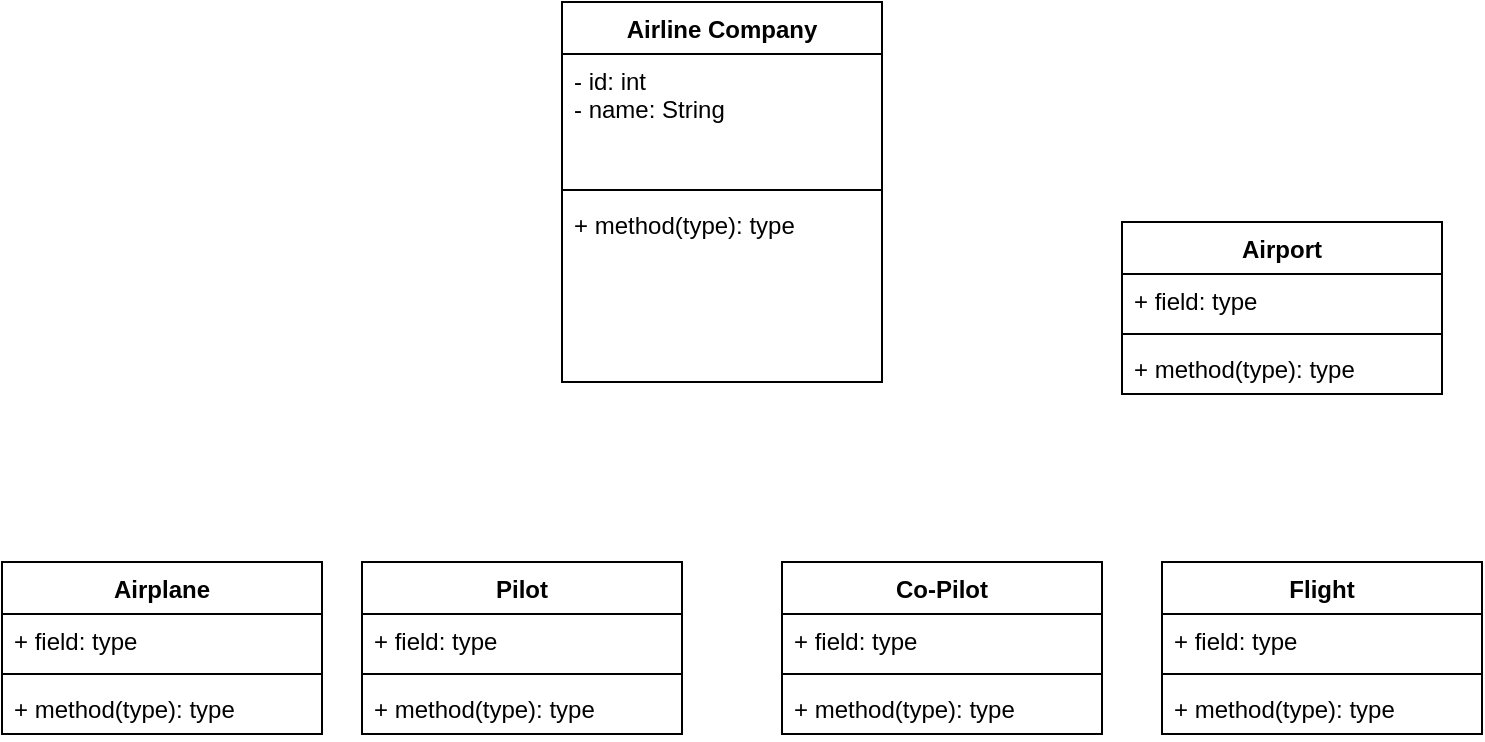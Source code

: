 <mxfile version="15.9.4" type="github">
  <diagram id="C5RBs43oDa-KdzZeNtuy" name="Page-1">
    <mxGraphModel dx="1038" dy="579" grid="1" gridSize="10" guides="1" tooltips="1" connect="1" arrows="1" fold="1" page="1" pageScale="1" pageWidth="827" pageHeight="1169" math="0" shadow="0">
      <root>
        <mxCell id="WIyWlLk6GJQsqaUBKTNV-0" />
        <mxCell id="WIyWlLk6GJQsqaUBKTNV-1" parent="WIyWlLk6GJQsqaUBKTNV-0" />
        <mxCell id="aIr_J--PDBW0qyhFiIhe-0" value="Airline Company" style="swimlane;fontStyle=1;align=center;verticalAlign=top;childLayout=stackLayout;horizontal=1;startSize=26;horizontalStack=0;resizeParent=1;resizeParentMax=0;resizeLast=0;collapsible=1;marginBottom=0;" vertex="1" parent="WIyWlLk6GJQsqaUBKTNV-1">
          <mxGeometry x="320" y="40" width="160" height="190" as="geometry" />
        </mxCell>
        <mxCell id="aIr_J--PDBW0qyhFiIhe-1" value="- id: int&#xa;- name: String" style="text;strokeColor=none;fillColor=none;align=left;verticalAlign=top;spacingLeft=4;spacingRight=4;overflow=hidden;rotatable=0;points=[[0,0.5],[1,0.5]];portConstraint=eastwest;" vertex="1" parent="aIr_J--PDBW0qyhFiIhe-0">
          <mxGeometry y="26" width="160" height="64" as="geometry" />
        </mxCell>
        <mxCell id="aIr_J--PDBW0qyhFiIhe-2" value="" style="line;strokeWidth=1;fillColor=none;align=left;verticalAlign=middle;spacingTop=-1;spacingLeft=3;spacingRight=3;rotatable=0;labelPosition=right;points=[];portConstraint=eastwest;" vertex="1" parent="aIr_J--PDBW0qyhFiIhe-0">
          <mxGeometry y="90" width="160" height="8" as="geometry" />
        </mxCell>
        <mxCell id="aIr_J--PDBW0qyhFiIhe-3" value="+ method(type): type" style="text;strokeColor=none;fillColor=none;align=left;verticalAlign=top;spacingLeft=4;spacingRight=4;overflow=hidden;rotatable=0;points=[[0,0.5],[1,0.5]];portConstraint=eastwest;" vertex="1" parent="aIr_J--PDBW0qyhFiIhe-0">
          <mxGeometry y="98" width="160" height="92" as="geometry" />
        </mxCell>
        <mxCell id="aIr_J--PDBW0qyhFiIhe-4" value="Co-Pilot" style="swimlane;fontStyle=1;align=center;verticalAlign=top;childLayout=stackLayout;horizontal=1;startSize=26;horizontalStack=0;resizeParent=1;resizeParentMax=0;resizeLast=0;collapsible=1;marginBottom=0;" vertex="1" parent="WIyWlLk6GJQsqaUBKTNV-1">
          <mxGeometry x="430" y="320" width="160" height="86" as="geometry" />
        </mxCell>
        <mxCell id="aIr_J--PDBW0qyhFiIhe-5" value="+ field: type" style="text;strokeColor=none;fillColor=none;align=left;verticalAlign=top;spacingLeft=4;spacingRight=4;overflow=hidden;rotatable=0;points=[[0,0.5],[1,0.5]];portConstraint=eastwest;" vertex="1" parent="aIr_J--PDBW0qyhFiIhe-4">
          <mxGeometry y="26" width="160" height="26" as="geometry" />
        </mxCell>
        <mxCell id="aIr_J--PDBW0qyhFiIhe-6" value="" style="line;strokeWidth=1;fillColor=none;align=left;verticalAlign=middle;spacingTop=-1;spacingLeft=3;spacingRight=3;rotatable=0;labelPosition=right;points=[];portConstraint=eastwest;" vertex="1" parent="aIr_J--PDBW0qyhFiIhe-4">
          <mxGeometry y="52" width="160" height="8" as="geometry" />
        </mxCell>
        <mxCell id="aIr_J--PDBW0qyhFiIhe-7" value="+ method(type): type" style="text;strokeColor=none;fillColor=none;align=left;verticalAlign=top;spacingLeft=4;spacingRight=4;overflow=hidden;rotatable=0;points=[[0,0.5],[1,0.5]];portConstraint=eastwest;" vertex="1" parent="aIr_J--PDBW0qyhFiIhe-4">
          <mxGeometry y="60" width="160" height="26" as="geometry" />
        </mxCell>
        <mxCell id="aIr_J--PDBW0qyhFiIhe-8" value="Pilot" style="swimlane;fontStyle=1;align=center;verticalAlign=top;childLayout=stackLayout;horizontal=1;startSize=26;horizontalStack=0;resizeParent=1;resizeParentMax=0;resizeLast=0;collapsible=1;marginBottom=0;" vertex="1" parent="WIyWlLk6GJQsqaUBKTNV-1">
          <mxGeometry x="220" y="320" width="160" height="86" as="geometry" />
        </mxCell>
        <mxCell id="aIr_J--PDBW0qyhFiIhe-9" value="+ field: type" style="text;strokeColor=none;fillColor=none;align=left;verticalAlign=top;spacingLeft=4;spacingRight=4;overflow=hidden;rotatable=0;points=[[0,0.5],[1,0.5]];portConstraint=eastwest;" vertex="1" parent="aIr_J--PDBW0qyhFiIhe-8">
          <mxGeometry y="26" width="160" height="26" as="geometry" />
        </mxCell>
        <mxCell id="aIr_J--PDBW0qyhFiIhe-10" value="" style="line;strokeWidth=1;fillColor=none;align=left;verticalAlign=middle;spacingTop=-1;spacingLeft=3;spacingRight=3;rotatable=0;labelPosition=right;points=[];portConstraint=eastwest;" vertex="1" parent="aIr_J--PDBW0qyhFiIhe-8">
          <mxGeometry y="52" width="160" height="8" as="geometry" />
        </mxCell>
        <mxCell id="aIr_J--PDBW0qyhFiIhe-11" value="+ method(type): type" style="text;strokeColor=none;fillColor=none;align=left;verticalAlign=top;spacingLeft=4;spacingRight=4;overflow=hidden;rotatable=0;points=[[0,0.5],[1,0.5]];portConstraint=eastwest;" vertex="1" parent="aIr_J--PDBW0qyhFiIhe-8">
          <mxGeometry y="60" width="160" height="26" as="geometry" />
        </mxCell>
        <mxCell id="aIr_J--PDBW0qyhFiIhe-12" value="Airplane" style="swimlane;fontStyle=1;align=center;verticalAlign=top;childLayout=stackLayout;horizontal=1;startSize=26;horizontalStack=0;resizeParent=1;resizeParentMax=0;resizeLast=0;collapsible=1;marginBottom=0;" vertex="1" parent="WIyWlLk6GJQsqaUBKTNV-1">
          <mxGeometry x="40" y="320" width="160" height="86" as="geometry" />
        </mxCell>
        <mxCell id="aIr_J--PDBW0qyhFiIhe-13" value="+ field: type" style="text;strokeColor=none;fillColor=none;align=left;verticalAlign=top;spacingLeft=4;spacingRight=4;overflow=hidden;rotatable=0;points=[[0,0.5],[1,0.5]];portConstraint=eastwest;" vertex="1" parent="aIr_J--PDBW0qyhFiIhe-12">
          <mxGeometry y="26" width="160" height="26" as="geometry" />
        </mxCell>
        <mxCell id="aIr_J--PDBW0qyhFiIhe-14" value="" style="line;strokeWidth=1;fillColor=none;align=left;verticalAlign=middle;spacingTop=-1;spacingLeft=3;spacingRight=3;rotatable=0;labelPosition=right;points=[];portConstraint=eastwest;" vertex="1" parent="aIr_J--PDBW0qyhFiIhe-12">
          <mxGeometry y="52" width="160" height="8" as="geometry" />
        </mxCell>
        <mxCell id="aIr_J--PDBW0qyhFiIhe-15" value="+ method(type): type" style="text;strokeColor=none;fillColor=none;align=left;verticalAlign=top;spacingLeft=4;spacingRight=4;overflow=hidden;rotatable=0;points=[[0,0.5],[1,0.5]];portConstraint=eastwest;" vertex="1" parent="aIr_J--PDBW0qyhFiIhe-12">
          <mxGeometry y="60" width="160" height="26" as="geometry" />
        </mxCell>
        <mxCell id="aIr_J--PDBW0qyhFiIhe-16" value="Flight" style="swimlane;fontStyle=1;align=center;verticalAlign=top;childLayout=stackLayout;horizontal=1;startSize=26;horizontalStack=0;resizeParent=1;resizeParentMax=0;resizeLast=0;collapsible=1;marginBottom=0;" vertex="1" parent="WIyWlLk6GJQsqaUBKTNV-1">
          <mxGeometry x="620" y="320" width="160" height="86" as="geometry" />
        </mxCell>
        <mxCell id="aIr_J--PDBW0qyhFiIhe-17" value="+ field: type" style="text;strokeColor=none;fillColor=none;align=left;verticalAlign=top;spacingLeft=4;spacingRight=4;overflow=hidden;rotatable=0;points=[[0,0.5],[1,0.5]];portConstraint=eastwest;" vertex="1" parent="aIr_J--PDBW0qyhFiIhe-16">
          <mxGeometry y="26" width="160" height="26" as="geometry" />
        </mxCell>
        <mxCell id="aIr_J--PDBW0qyhFiIhe-18" value="" style="line;strokeWidth=1;fillColor=none;align=left;verticalAlign=middle;spacingTop=-1;spacingLeft=3;spacingRight=3;rotatable=0;labelPosition=right;points=[];portConstraint=eastwest;" vertex="1" parent="aIr_J--PDBW0qyhFiIhe-16">
          <mxGeometry y="52" width="160" height="8" as="geometry" />
        </mxCell>
        <mxCell id="aIr_J--PDBW0qyhFiIhe-19" value="+ method(type): type" style="text;strokeColor=none;fillColor=none;align=left;verticalAlign=top;spacingLeft=4;spacingRight=4;overflow=hidden;rotatable=0;points=[[0,0.5],[1,0.5]];portConstraint=eastwest;" vertex="1" parent="aIr_J--PDBW0qyhFiIhe-16">
          <mxGeometry y="60" width="160" height="26" as="geometry" />
        </mxCell>
        <mxCell id="aIr_J--PDBW0qyhFiIhe-20" value="Airport" style="swimlane;fontStyle=1;align=center;verticalAlign=top;childLayout=stackLayout;horizontal=1;startSize=26;horizontalStack=0;resizeParent=1;resizeParentMax=0;resizeLast=0;collapsible=1;marginBottom=0;" vertex="1" parent="WIyWlLk6GJQsqaUBKTNV-1">
          <mxGeometry x="600" y="150" width="160" height="86" as="geometry" />
        </mxCell>
        <mxCell id="aIr_J--PDBW0qyhFiIhe-21" value="+ field: type" style="text;strokeColor=none;fillColor=none;align=left;verticalAlign=top;spacingLeft=4;spacingRight=4;overflow=hidden;rotatable=0;points=[[0,0.5],[1,0.5]];portConstraint=eastwest;" vertex="1" parent="aIr_J--PDBW0qyhFiIhe-20">
          <mxGeometry y="26" width="160" height="26" as="geometry" />
        </mxCell>
        <mxCell id="aIr_J--PDBW0qyhFiIhe-22" value="" style="line;strokeWidth=1;fillColor=none;align=left;verticalAlign=middle;spacingTop=-1;spacingLeft=3;spacingRight=3;rotatable=0;labelPosition=right;points=[];portConstraint=eastwest;" vertex="1" parent="aIr_J--PDBW0qyhFiIhe-20">
          <mxGeometry y="52" width="160" height="8" as="geometry" />
        </mxCell>
        <mxCell id="aIr_J--PDBW0qyhFiIhe-23" value="+ method(type): type" style="text;strokeColor=none;fillColor=none;align=left;verticalAlign=top;spacingLeft=4;spacingRight=4;overflow=hidden;rotatable=0;points=[[0,0.5],[1,0.5]];portConstraint=eastwest;" vertex="1" parent="aIr_J--PDBW0qyhFiIhe-20">
          <mxGeometry y="60" width="160" height="26" as="geometry" />
        </mxCell>
      </root>
    </mxGraphModel>
  </diagram>
</mxfile>
